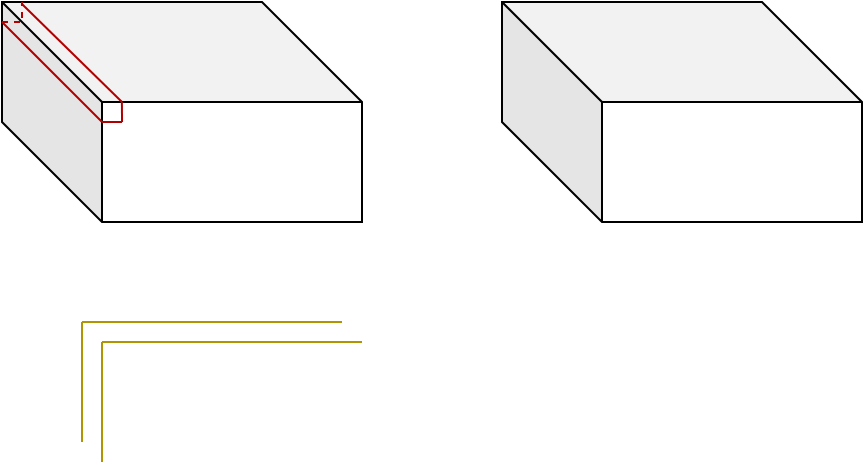 <mxfile version="20.4.0" type="github">
  <diagram id="OSy8gsLtxb4vol9HIGKT" name="第 1 页">
    <mxGraphModel dx="620" dy="355" grid="1" gridSize="10" guides="1" tooltips="1" connect="1" arrows="1" fold="1" page="1" pageScale="1" pageWidth="827" pageHeight="1169" math="0" shadow="0">
      <root>
        <mxCell id="0" />
        <mxCell id="1" parent="0" />
        <mxCell id="jMjyM51E1-5ykDKL1_Z4-5" value="" style="shape=cube;whiteSpace=wrap;html=1;boundedLbl=1;backgroundOutline=1;darkOpacity=0.05;darkOpacity2=0.1;size=50;" vertex="1" parent="1">
          <mxGeometry x="30" y="320" width="180" height="110" as="geometry" />
        </mxCell>
        <mxCell id="jMjyM51E1-5ykDKL1_Z4-6" value="" style="endArrow=none;html=1;rounded=0;hachureGap=4;jiggle=2;fontFamily=Architects Daughter;fontSource=https%3A%2F%2Ffonts.googleapis.com%2Fcss%3Ffamily%3DArchitects%2BDaughter;fontSize=16;entryX=0.054;entryY=0.007;entryDx=0;entryDy=0;entryPerimeter=0;fillColor=#e51400;strokeColor=#B20000;" edge="1" parent="1" target="jMjyM51E1-5ykDKL1_Z4-5">
          <mxGeometry width="50" height="50" relative="1" as="geometry">
            <mxPoint x="90" y="370" as="sourcePoint" />
            <mxPoint x="40" y="300" as="targetPoint" />
          </mxGeometry>
        </mxCell>
        <mxCell id="jMjyM51E1-5ykDKL1_Z4-7" value="" style="endArrow=none;html=1;rounded=0;hachureGap=4;jiggle=2;fontFamily=Architects Daughter;fontSource=https%3A%2F%2Ffonts.googleapis.com%2Fcss%3Ffamily%3DArchitects%2BDaughter;fontSize=16;entryX=0.083;entryY=0;entryDx=0;entryDy=0;entryPerimeter=0;fillColor=#e51400;strokeColor=#B20000;" edge="1" parent="1">
          <mxGeometry width="50" height="50" relative="1" as="geometry">
            <mxPoint x="80.04" y="380" as="sourcePoint" />
            <mxPoint x="30.0" y="330" as="targetPoint" />
          </mxGeometry>
        </mxCell>
        <mxCell id="jMjyM51E1-5ykDKL1_Z4-8" value="" style="endArrow=none;html=1;rounded=0;hachureGap=4;jiggle=2;fontFamily=Architects Daughter;fontSource=https%3A%2F%2Ffonts.googleapis.com%2Fcss%3Ffamily%3DArchitects%2BDaughter;fontSize=16;fillColor=#e51400;strokeColor=#B20000;" edge="1" parent="1">
          <mxGeometry width="50" height="50" relative="1" as="geometry">
            <mxPoint x="90.02" y="380" as="sourcePoint" />
            <mxPoint x="89.94" y="370" as="targetPoint" />
          </mxGeometry>
        </mxCell>
        <mxCell id="jMjyM51E1-5ykDKL1_Z4-9" value="" style="endArrow=none;html=1;rounded=0;hachureGap=4;jiggle=2;fontFamily=Architects Daughter;fontSource=https%3A%2F%2Ffonts.googleapis.com%2Fcss%3Ffamily%3DArchitects%2BDaughter;fontSize=16;fillColor=#e51400;strokeColor=#B20000;" edge="1" parent="1">
          <mxGeometry width="50" height="50" relative="1" as="geometry">
            <mxPoint x="90.04" y="380" as="sourcePoint" />
            <mxPoint x="80" y="380" as="targetPoint" />
          </mxGeometry>
        </mxCell>
        <mxCell id="jMjyM51E1-5ykDKL1_Z4-13" value="" style="endArrow=none;dashed=1;html=1;rounded=0;hachureGap=4;jiggle=2;fontFamily=Architects Daughter;fontSource=https%3A%2F%2Ffonts.googleapis.com%2Fcss%3Ffamily%3DArchitects%2BDaughter;fontSize=16;fillColor=#e51400;strokeColor=#B20000;" edge="1" parent="1">
          <mxGeometry width="50" height="50" relative="1" as="geometry">
            <mxPoint x="30" y="330" as="sourcePoint" />
            <mxPoint x="40" y="320" as="targetPoint" />
            <Array as="points">
              <mxPoint x="40" y="330" />
              <mxPoint x="40" y="320" />
            </Array>
          </mxGeometry>
        </mxCell>
        <mxCell id="jMjyM51E1-5ykDKL1_Z4-18" value="" style="endArrow=none;html=1;rounded=0;hachureGap=4;jiggle=2;fontFamily=Architects Daughter;fontSource=https%3A%2F%2Ffonts.googleapis.com%2Fcss%3Ffamily%3DArchitects%2BDaughter;fontSize=16;fillColor=#e3c800;strokeColor=#B09500;" edge="1" parent="1">
          <mxGeometry width="50" height="50" relative="1" as="geometry">
            <mxPoint x="70" y="480" as="sourcePoint" />
            <mxPoint x="200" y="480" as="targetPoint" />
          </mxGeometry>
        </mxCell>
        <mxCell id="jMjyM51E1-5ykDKL1_Z4-20" value="" style="endArrow=none;html=1;rounded=0;hachureGap=4;jiggle=2;fontFamily=Architects Daughter;fontSource=https%3A%2F%2Ffonts.googleapis.com%2Fcss%3Ffamily%3DArchitects%2BDaughter;fontSize=16;fillColor=#e3c800;strokeColor=#B09500;" edge="1" parent="1">
          <mxGeometry width="50" height="50" relative="1" as="geometry">
            <mxPoint x="70" y="480.0" as="sourcePoint" />
            <mxPoint x="70" y="540" as="targetPoint" />
          </mxGeometry>
        </mxCell>
        <mxCell id="jMjyM51E1-5ykDKL1_Z4-37" value="" style="shape=cube;whiteSpace=wrap;html=1;boundedLbl=1;backgroundOutline=1;darkOpacity=0.05;darkOpacity2=0.1;size=50;" vertex="1" parent="1">
          <mxGeometry x="280" y="320" width="180" height="110" as="geometry" />
        </mxCell>
        <mxCell id="jMjyM51E1-5ykDKL1_Z4-43" value="" style="endArrow=none;html=1;rounded=0;hachureGap=4;jiggle=2;fontFamily=Architects Daughter;fontSource=https%3A%2F%2Ffonts.googleapis.com%2Fcss%3Ffamily%3DArchitects%2BDaughter;fontSize=16;fillColor=#e3c800;strokeColor=#B09500;" edge="1" parent="1">
          <mxGeometry width="50" height="50" relative="1" as="geometry">
            <mxPoint x="80" y="490" as="sourcePoint" />
            <mxPoint x="210" y="490" as="targetPoint" />
          </mxGeometry>
        </mxCell>
        <mxCell id="jMjyM51E1-5ykDKL1_Z4-44" value="" style="endArrow=none;html=1;rounded=0;hachureGap=4;jiggle=2;fontFamily=Architects Daughter;fontSource=https%3A%2F%2Ffonts.googleapis.com%2Fcss%3Ffamily%3DArchitects%2BDaughter;fontSize=16;fillColor=#e3c800;strokeColor=#B09500;" edge="1" parent="1">
          <mxGeometry width="50" height="50" relative="1" as="geometry">
            <mxPoint x="80" y="490.0" as="sourcePoint" />
            <mxPoint x="80" y="550" as="targetPoint" />
          </mxGeometry>
        </mxCell>
      </root>
    </mxGraphModel>
  </diagram>
</mxfile>
